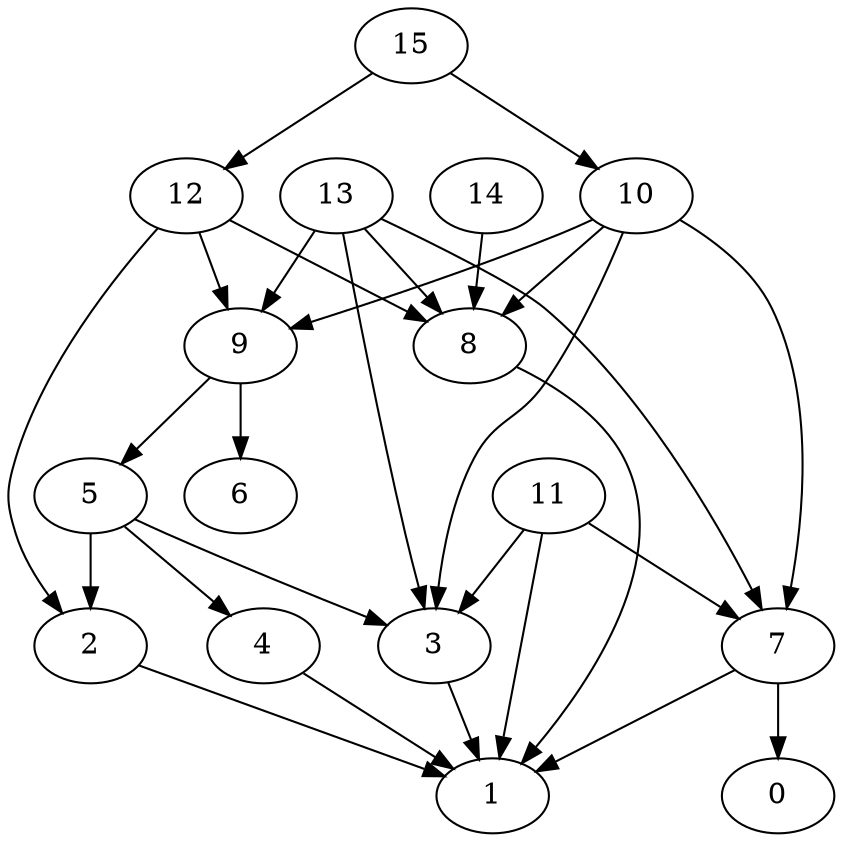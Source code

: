 digraph "Random_Nodes_16_Density_1.75_CCR_1.01_WeightType_Random_Homogeneous-4" {
15 [Weight=14];
13 [Weight=11];
10 [Weight=11];
12 [Weight=5];
9 [Weight=6];
5 [Weight=15];
11 [Weight=12];
14 [Weight=12];
2 [Weight=14];
4 [Weight=9];
7 [Weight=3];
8 [Weight=8];
3 [Weight=5];
1 [Weight=15];
6 [Weight=15];
0 [Weight=6];
2 -> 1 [Weight=4];
14 -> 8 [Weight=3];
10 -> 9 [Weight=9];
9 -> 6 [Weight=10];
5 -> 4 [Weight=8];
13 -> 7 [Weight=10];
15 -> 10 [Weight=2];
11 -> 3 [Weight=8];
10 -> 7 [Weight=7];
11 -> 7 [Weight=3];
13 -> 9 [Weight=10];
3 -> 1 [Weight=5];
4 -> 1 [Weight=5];
12 -> 9 [Weight=7];
13 -> 8 [Weight=6];
13 -> 3 [Weight=4];
8 -> 1 [Weight=3];
5 -> 3 [Weight=9];
15 -> 12 [Weight=5];
5 -> 2 [Weight=2];
12 -> 8 [Weight=6];
11 -> 1 [Weight=7];
7 -> 0 [Weight=5];
9 -> 5 [Weight=3];
10 -> 8 [Weight=3];
12 -> 2 [Weight=5];
10 -> 3 [Weight=4];
7 -> 1 [Weight=9];
}
